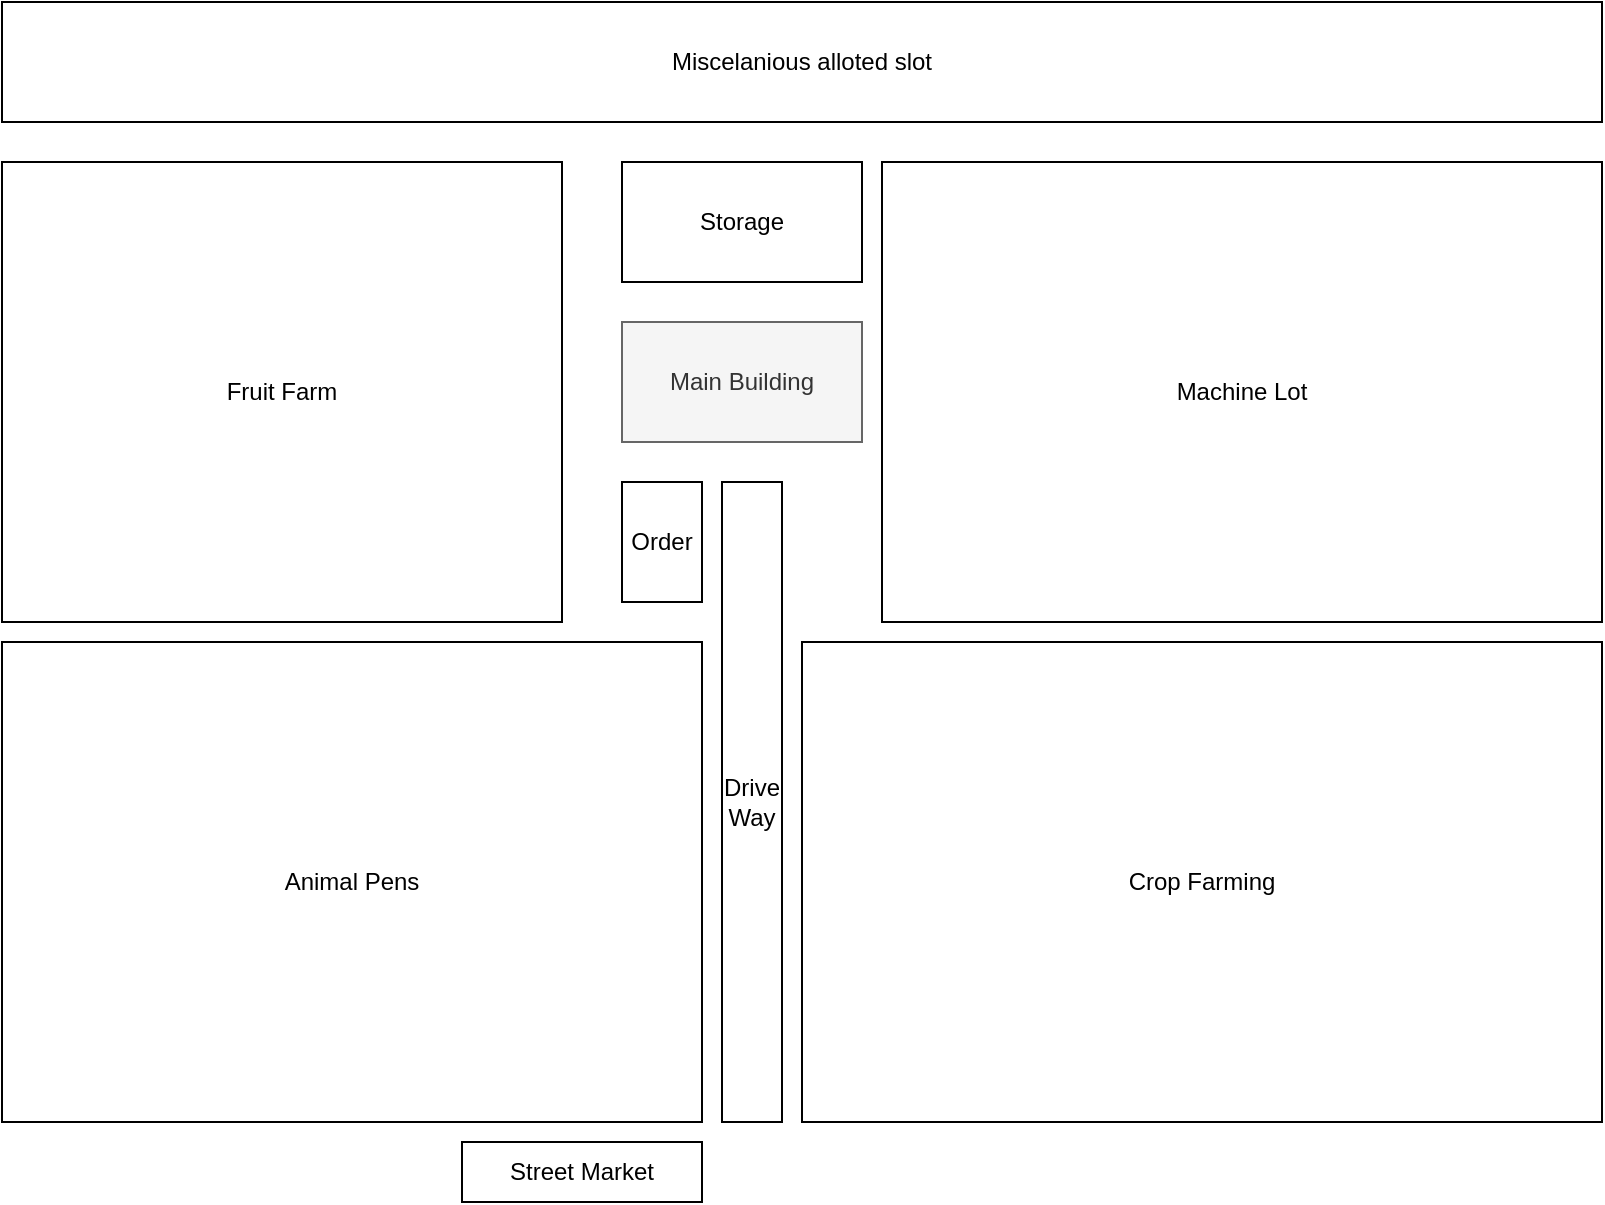 <mxfile version="26.0.8">
  <diagram name="Page-1" id="u8xr3fXajQMKPodwUyHY">
    <mxGraphModel dx="1434" dy="746" grid="1" gridSize="10" guides="1" tooltips="1" connect="1" arrows="1" fold="1" page="1" pageScale="1" pageWidth="850" pageHeight="1100" math="0" shadow="0">
      <root>
        <mxCell id="0" />
        <mxCell id="1" parent="0" />
        <mxCell id="0jcTfireKHz2cJDmcQtS-1" value="Main Building" style="rounded=0;whiteSpace=wrap;html=1;fillColor=#f5f5f5;fontColor=#333333;strokeColor=#666666;" vertex="1" parent="1">
          <mxGeometry x="350" y="200" width="120" height="60" as="geometry" />
        </mxCell>
        <mxCell id="0jcTfireKHz2cJDmcQtS-2" value="Drive Way" style="rounded=0;whiteSpace=wrap;html=1;" vertex="1" parent="1">
          <mxGeometry x="400" y="280" width="30" height="320" as="geometry" />
        </mxCell>
        <mxCell id="0jcTfireKHz2cJDmcQtS-3" value="Order" style="rounded=0;whiteSpace=wrap;html=1;" vertex="1" parent="1">
          <mxGeometry x="350" y="280" width="40" height="60" as="geometry" />
        </mxCell>
        <mxCell id="0jcTfireKHz2cJDmcQtS-4" value="Crop Farming" style="rounded=0;whiteSpace=wrap;html=1;" vertex="1" parent="1">
          <mxGeometry x="440" y="360" width="400" height="240" as="geometry" />
        </mxCell>
        <mxCell id="0jcTfireKHz2cJDmcQtS-6" value="Machine Lot" style="rounded=0;whiteSpace=wrap;html=1;" vertex="1" parent="1">
          <mxGeometry x="480" y="120" width="360" height="230" as="geometry" />
        </mxCell>
        <mxCell id="0jcTfireKHz2cJDmcQtS-7" value="Animal Pens" style="rounded=0;whiteSpace=wrap;html=1;" vertex="1" parent="1">
          <mxGeometry x="40" y="360" width="350" height="240" as="geometry" />
        </mxCell>
        <mxCell id="0jcTfireKHz2cJDmcQtS-8" value="Fruit Farm" style="rounded=0;whiteSpace=wrap;html=1;" vertex="1" parent="1">
          <mxGeometry x="40" y="120" width="280" height="230" as="geometry" />
        </mxCell>
        <mxCell id="0jcTfireKHz2cJDmcQtS-9" value="Storage" style="rounded=0;whiteSpace=wrap;html=1;" vertex="1" parent="1">
          <mxGeometry x="350" y="120" width="120" height="60" as="geometry" />
        </mxCell>
        <mxCell id="0jcTfireKHz2cJDmcQtS-10" value="Street Market" style="rounded=0;whiteSpace=wrap;html=1;" vertex="1" parent="1">
          <mxGeometry x="270" y="610" width="120" height="30" as="geometry" />
        </mxCell>
        <mxCell id="0jcTfireKHz2cJDmcQtS-11" value="Miscelanious alloted slot" style="rounded=0;whiteSpace=wrap;html=1;" vertex="1" parent="1">
          <mxGeometry x="40" y="40" width="800" height="60" as="geometry" />
        </mxCell>
      </root>
    </mxGraphModel>
  </diagram>
</mxfile>
